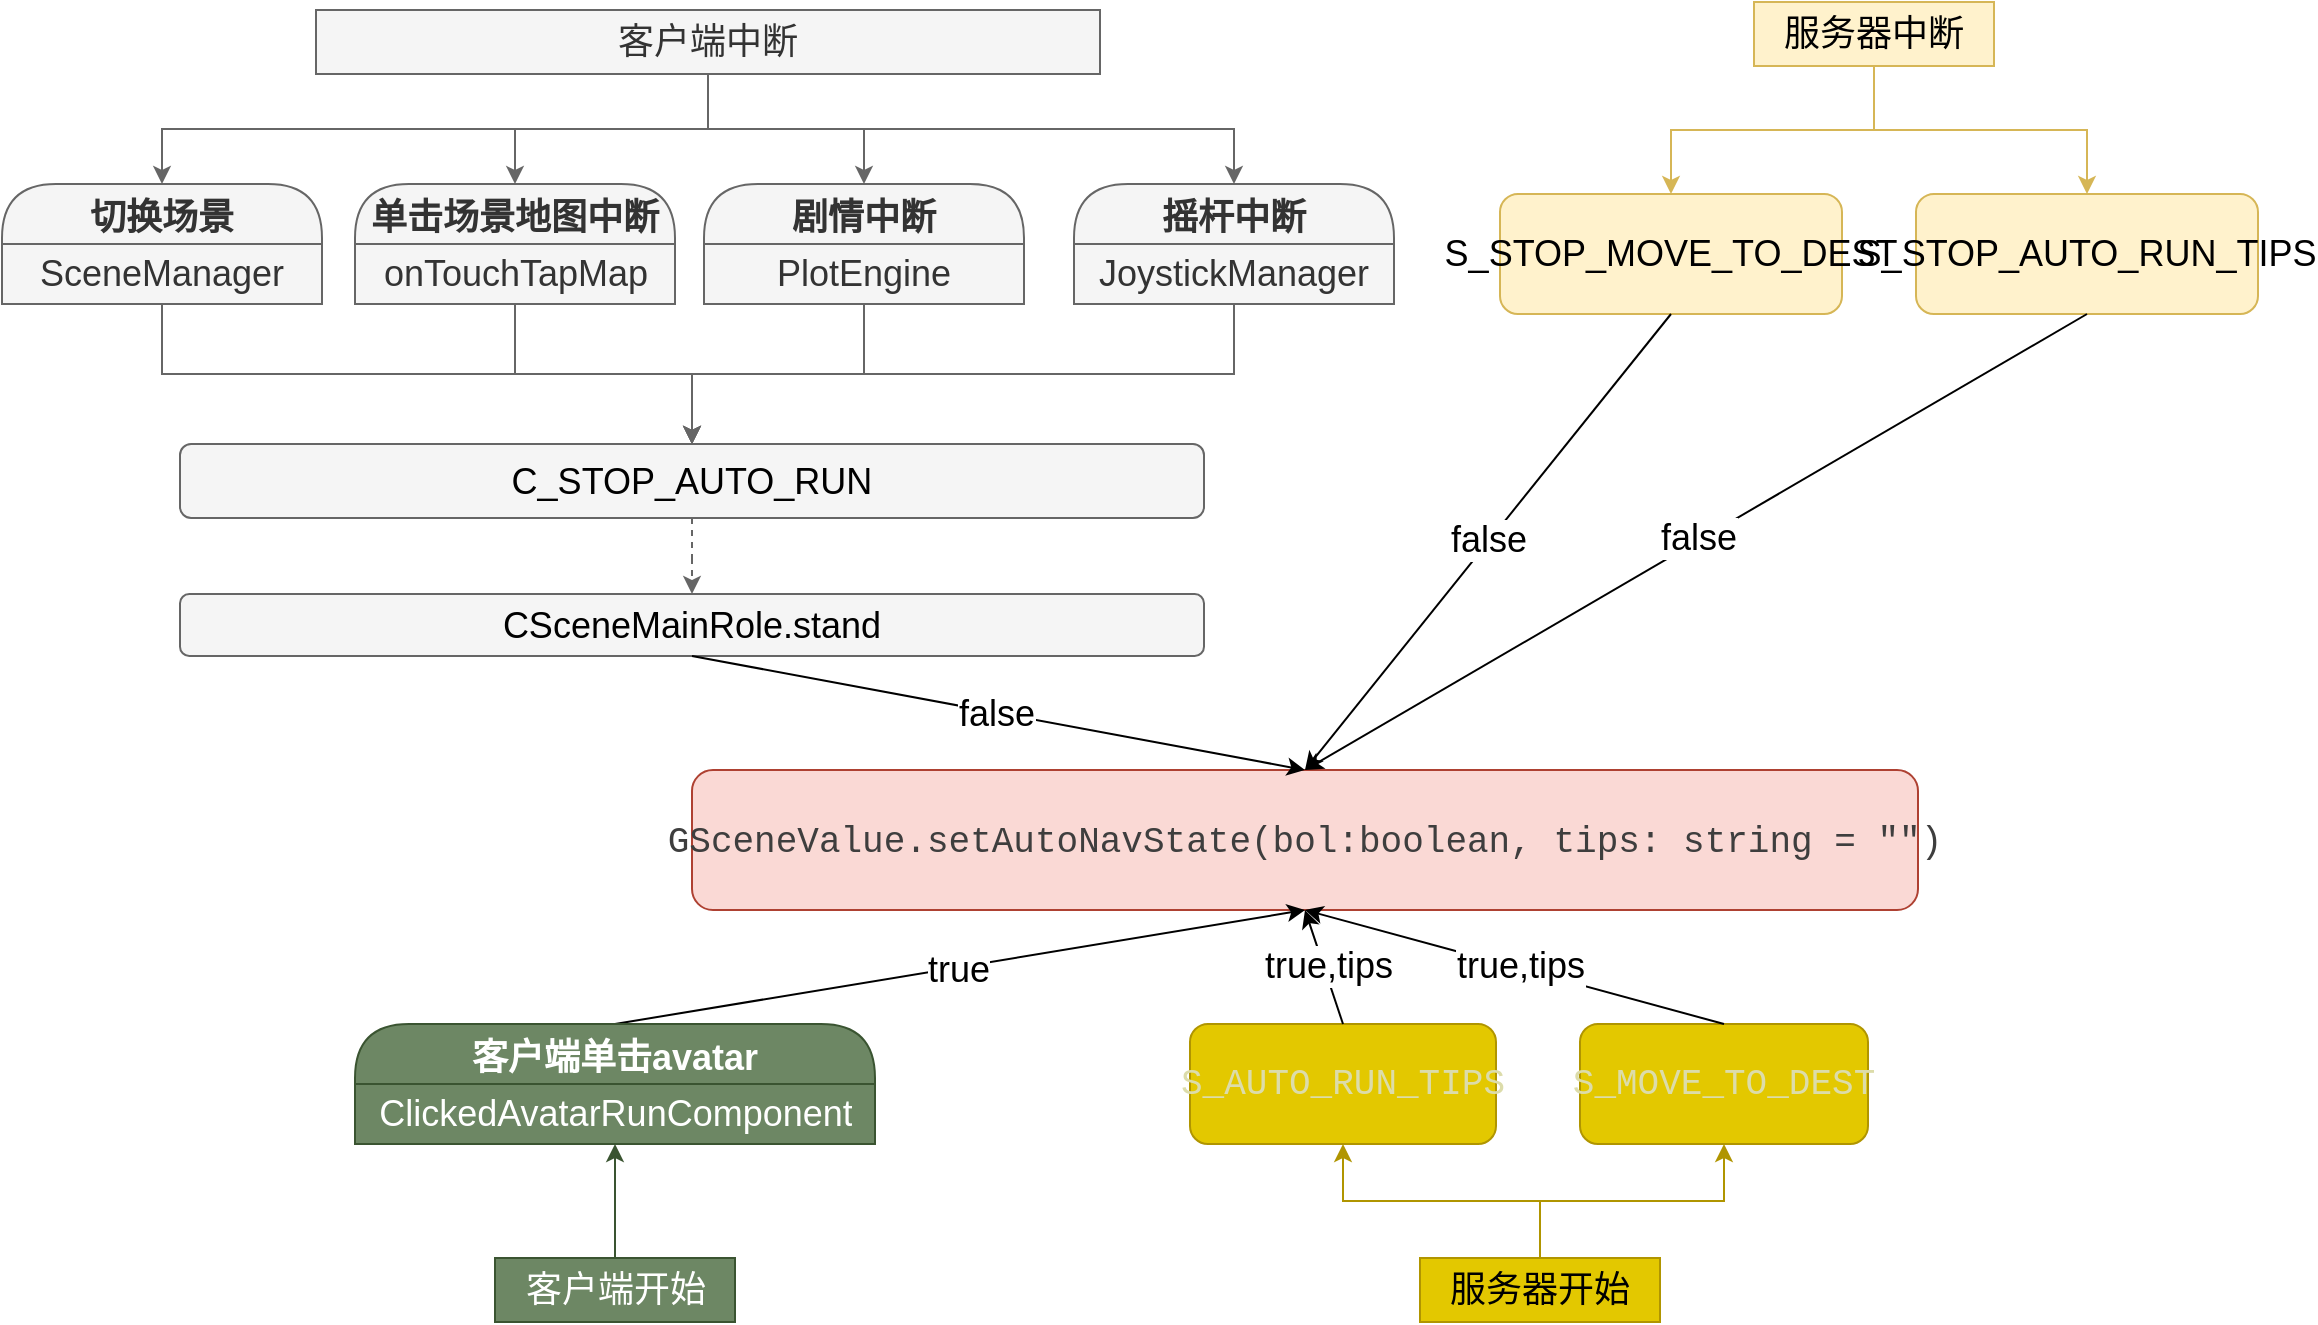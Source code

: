 <mxfile version="26.2.15">
  <diagram name="scene-自动跳字" id="J2ehZ6sOsOv02fXm8Qkl">
    <mxGraphModel dx="1678" dy="884" grid="0" gridSize="10" guides="1" tooltips="1" connect="1" arrows="1" fold="1" page="1" pageScale="1" pageWidth="1169" pageHeight="827" math="0" shadow="0">
      <root>
        <mxCell id="0" />
        <mxCell id="1" parent="0" />
        <mxCell id="8b7YJ0NyoQlzl8s_d_WU-79" style="edgeStyle=orthogonalEdgeStyle;rounded=0;orthogonalLoop=1;jettySize=auto;html=1;dashed=1;fillColor=#f5f5f5;strokeColor=#666666;fontSize=18;" edge="1" parent="1" source="8b7YJ0NyoQlzl8s_d_WU-1" target="8b7YJ0NyoQlzl8s_d_WU-29">
          <mxGeometry relative="1" as="geometry" />
        </mxCell>
        <mxCell id="8b7YJ0NyoQlzl8s_d_WU-1" value="C_STOP_AUTO_RUN" style="rounded=1;whiteSpace=wrap;html=1;fillColor=#f5f5f5;strokeColor=#666666;fontSize=18;" vertex="1" parent="1">
          <mxGeometry x="107" y="289" width="512" height="37" as="geometry" />
        </mxCell>
        <mxCell id="8b7YJ0NyoQlzl8s_d_WU-3" value="S_STOP_MOVE_TO_DEST" style="rounded=1;whiteSpace=wrap;html=1;fillColor=#fff2cc;strokeColor=#d6b656;fontSize=18;" vertex="1" parent="1">
          <mxGeometry x="767" y="164" width="171" height="60" as="geometry" />
        </mxCell>
        <mxCell id="8b7YJ0NyoQlzl8s_d_WU-4" value="S_STOP_AUTO_RUN_TIPS" style="rounded=1;whiteSpace=wrap;html=1;fillColor=#fff2cc;strokeColor=#d6b656;fontSize=18;" vertex="1" parent="1">
          <mxGeometry x="975" y="164" width="171" height="60" as="geometry" />
        </mxCell>
        <mxCell id="8b7YJ0NyoQlzl8s_d_WU-5" value="&lt;div style=&quot;line-height: 19px; color: rgb(204, 204, 204);&quot;&gt;&lt;font face=&quot;Consolas, Courier New, monospace&quot; color=&quot;#3e3e3e&quot;&gt;&lt;span style=&quot;white-space: pre;&quot;&gt;GSceneValue.setAutoNavState(bol:boolean, tips: string = &quot;&quot;)&lt;/span&gt;&lt;/font&gt;&lt;/div&gt;" style="rounded=1;whiteSpace=wrap;html=1;fillColor=#fad9d5;strokeColor=#ae4132;fontSize=18;" vertex="1" parent="1">
          <mxGeometry x="363" y="452" width="613" height="70" as="geometry" />
        </mxCell>
        <mxCell id="8b7YJ0NyoQlzl8s_d_WU-9" value="" style="endArrow=classic;html=1;rounded=0;exitX=0.5;exitY=1;exitDx=0;exitDy=0;entryX=0.5;entryY=0;entryDx=0;entryDy=0;fontSize=18;" edge="1" parent="1" source="8b7YJ0NyoQlzl8s_d_WU-4" target="8b7YJ0NyoQlzl8s_d_WU-5">
          <mxGeometry width="50" height="50" relative="1" as="geometry">
            <mxPoint x="863" y="379" as="sourcePoint" />
            <mxPoint x="913" y="329" as="targetPoint" />
          </mxGeometry>
        </mxCell>
        <mxCell id="8b7YJ0NyoQlzl8s_d_WU-10" value="false" style="edgeLabel;html=1;align=center;verticalAlign=middle;resizable=0;points=[];fontSize=18;" vertex="1" connectable="0" parent="8b7YJ0NyoQlzl8s_d_WU-9">
          <mxGeometry x="-0.009" y="-1" relative="1" as="geometry">
            <mxPoint as="offset" />
          </mxGeometry>
        </mxCell>
        <mxCell id="8b7YJ0NyoQlzl8s_d_WU-11" value="" style="endArrow=classic;html=1;rounded=0;exitX=0.5;exitY=1;exitDx=0;exitDy=0;entryX=0.5;entryY=0;entryDx=0;entryDy=0;fontSize=18;" edge="1" parent="1" source="8b7YJ0NyoQlzl8s_d_WU-3" target="8b7YJ0NyoQlzl8s_d_WU-5">
          <mxGeometry width="50" height="50" relative="1" as="geometry">
            <mxPoint x="876" y="260" as="sourcePoint" />
            <mxPoint x="492" y="487" as="targetPoint" />
          </mxGeometry>
        </mxCell>
        <mxCell id="8b7YJ0NyoQlzl8s_d_WU-12" value="false" style="edgeLabel;html=1;align=center;verticalAlign=middle;resizable=0;points=[];fontSize=18;" vertex="1" connectable="0" parent="8b7YJ0NyoQlzl8s_d_WU-11">
          <mxGeometry x="-0.009" y="-1" relative="1" as="geometry">
            <mxPoint as="offset" />
          </mxGeometry>
        </mxCell>
        <mxCell id="8b7YJ0NyoQlzl8s_d_WU-17" value="摇杆中断" style="swimlane;fontStyle=1;align=center;verticalAlign=middle;childLayout=stackLayout;horizontal=1;startSize=30;horizontalStack=0;resizeParent=0;resizeLast=1;container=0;fontColor=#333333;collapsible=0;rounded=1;arcSize=30;strokeColor=#666666;fillColor=#f5f5f5;swimlaneFillColor=#ffffc0;dropTarget=0;fontSize=18;" vertex="1" parent="1">
          <mxGeometry x="554" y="159" width="160" height="60" as="geometry" />
        </mxCell>
        <mxCell id="8b7YJ0NyoQlzl8s_d_WU-18" value="JoystickManager" style="text;html=1;strokeColor=#666666;fillColor=#f5f5f5;align=center;verticalAlign=middle;spacingLeft=4;spacingRight=4;whiteSpace=wrap;overflow=hidden;rotatable=0;fontColor=#333333;fontSize=18;" vertex="1" parent="8b7YJ0NyoQlzl8s_d_WU-17">
          <mxGeometry y="30" width="160" height="30" as="geometry" />
        </mxCell>
        <mxCell id="8b7YJ0NyoQlzl8s_d_WU-26" style="edgeStyle=orthogonalEdgeStyle;rounded=0;orthogonalLoop=1;jettySize=auto;html=1;fillColor=#fff2cc;strokeColor=#d6b656;fontSize=18;" edge="1" parent="1" source="8b7YJ0NyoQlzl8s_d_WU-25" target="8b7YJ0NyoQlzl8s_d_WU-3">
          <mxGeometry relative="1" as="geometry" />
        </mxCell>
        <mxCell id="8b7YJ0NyoQlzl8s_d_WU-27" style="edgeStyle=orthogonalEdgeStyle;rounded=0;orthogonalLoop=1;jettySize=auto;html=1;fillColor=#fff2cc;strokeColor=#d6b656;fontSize=18;" edge="1" parent="1" source="8b7YJ0NyoQlzl8s_d_WU-25" target="8b7YJ0NyoQlzl8s_d_WU-4">
          <mxGeometry relative="1" as="geometry" />
        </mxCell>
        <mxCell id="8b7YJ0NyoQlzl8s_d_WU-25" value="服务器中断" style="rounded=0;whiteSpace=wrap;html=1;fillColor=#fff2cc;strokeColor=#d6b656;fontSize=18;" vertex="1" parent="1">
          <mxGeometry x="894" y="68" width="120" height="32" as="geometry" />
        </mxCell>
        <mxCell id="8b7YJ0NyoQlzl8s_d_WU-29" value="CSceneMainRole.stand" style="rounded=1;whiteSpace=wrap;html=1;fillColor=#f5f5f5;strokeColor=#666666;fontSize=18;" vertex="1" parent="1">
          <mxGeometry x="107" y="364" width="512" height="31" as="geometry" />
        </mxCell>
        <mxCell id="8b7YJ0NyoQlzl8s_d_WU-77" style="edgeStyle=orthogonalEdgeStyle;rounded=0;orthogonalLoop=1;jettySize=auto;html=1;fillColor=#f5f5f5;strokeColor=#666666;fontSize=18;" edge="1" parent="1" source="8b7YJ0NyoQlzl8s_d_WU-33" target="8b7YJ0NyoQlzl8s_d_WU-1">
          <mxGeometry relative="1" as="geometry" />
        </mxCell>
        <mxCell id="8b7YJ0NyoQlzl8s_d_WU-33" value="剧情中断" style="swimlane;fontStyle=1;align=center;verticalAlign=middle;childLayout=stackLayout;horizontal=1;startSize=30;horizontalStack=0;resizeParent=0;resizeLast=1;container=0;collapsible=0;rounded=1;arcSize=30;swimlaneFillColor=#ffffc0;dropTarget=0;fillColor=#f5f5f5;fontColor=#333333;strokeColor=#666666;fontSize=18;" vertex="1" parent="1">
          <mxGeometry x="369" y="159" width="160" height="60" as="geometry" />
        </mxCell>
        <mxCell id="8b7YJ0NyoQlzl8s_d_WU-34" value="PlotEngine" style="text;html=1;align=center;verticalAlign=middle;spacingLeft=4;spacingRight=4;whiteSpace=wrap;overflow=hidden;rotatable=0;fillColor=#f5f5f5;fontColor=#333333;strokeColor=#666666;fontSize=18;" vertex="1" parent="8b7YJ0NyoQlzl8s_d_WU-33">
          <mxGeometry y="30" width="160" height="30" as="geometry" />
        </mxCell>
        <mxCell id="8b7YJ0NyoQlzl8s_d_WU-38" value="单击场景地图中断" style="swimlane;fontStyle=1;align=center;verticalAlign=middle;childLayout=stackLayout;horizontal=1;startSize=30;horizontalStack=0;resizeParent=0;resizeLast=1;container=0;collapsible=0;rounded=1;arcSize=30;swimlaneFillColor=#ffffc0;dropTarget=0;fillColor=#f5f5f5;fontColor=#333333;strokeColor=#666666;fontSize=18;" vertex="1" parent="1">
          <mxGeometry x="194.5" y="159" width="160" height="60" as="geometry" />
        </mxCell>
        <mxCell id="8b7YJ0NyoQlzl8s_d_WU-39" value="onTouchTapMap" style="text;html=1;align=center;verticalAlign=middle;spacingLeft=4;spacingRight=4;whiteSpace=wrap;overflow=hidden;rotatable=0;fillColor=#f5f5f5;fontColor=#333333;strokeColor=#666666;fontSize=18;" vertex="1" parent="8b7YJ0NyoQlzl8s_d_WU-38">
          <mxGeometry y="30" width="160" height="30" as="geometry" />
        </mxCell>
        <mxCell id="8b7YJ0NyoQlzl8s_d_WU-42" value="切换场景" style="swimlane;fontStyle=1;align=center;verticalAlign=middle;childLayout=stackLayout;horizontal=1;startSize=30;horizontalStack=0;resizeParent=0;resizeLast=1;container=0;collapsible=0;rounded=1;arcSize=30;swimlaneFillColor=#ffffc0;dropTarget=0;fillColor=#f5f5f5;fontColor=#333333;strokeColor=#666666;fontSize=18;" vertex="1" parent="1">
          <mxGeometry x="18" y="159" width="160" height="60" as="geometry" />
        </mxCell>
        <mxCell id="8b7YJ0NyoQlzl8s_d_WU-43" value="SceneManager" style="text;html=1;align=center;verticalAlign=middle;spacingLeft=4;spacingRight=4;whiteSpace=wrap;overflow=hidden;rotatable=0;fillColor=#f5f5f5;fontColor=#333333;strokeColor=#666666;fontSize=18;" vertex="1" parent="8b7YJ0NyoQlzl8s_d_WU-42">
          <mxGeometry y="30" width="160" height="30" as="geometry" />
        </mxCell>
        <mxCell id="8b7YJ0NyoQlzl8s_d_WU-47" value="" style="endArrow=classic;html=1;rounded=0;entryX=0.5;entryY=1;entryDx=0;entryDy=0;exitX=0.5;exitY=0;exitDx=0;exitDy=0;fontSize=18;" edge="1" parent="1" source="8b7YJ0NyoQlzl8s_d_WU-80" target="8b7YJ0NyoQlzl8s_d_WU-5">
          <mxGeometry width="50" height="50" relative="1" as="geometry">
            <mxPoint x="400.777" y="633" as="sourcePoint" />
            <mxPoint x="652" y="556" as="targetPoint" />
          </mxGeometry>
        </mxCell>
        <mxCell id="8b7YJ0NyoQlzl8s_d_WU-48" value="true" style="edgeLabel;html=1;align=center;verticalAlign=middle;resizable=0;points=[];fontSize=18;" vertex="1" connectable="0" parent="8b7YJ0NyoQlzl8s_d_WU-47">
          <mxGeometry x="-0.009" y="-1" relative="1" as="geometry">
            <mxPoint as="offset" />
          </mxGeometry>
        </mxCell>
        <mxCell id="8b7YJ0NyoQlzl8s_d_WU-51" value="&lt;div style=&quot;font-family: Consolas, &amp;quot;Courier New&amp;quot;, monospace; line-height: 19px; white-space: pre;&quot;&gt;&lt;span&gt;&lt;font style=&quot;color: light-dark(rgb(220, 220, 170), rgb(204, 229, 255));&quot;&gt;S_AUTO_RUN_TIPS&lt;/font&gt;&lt;/span&gt;&lt;/div&gt;" style="rounded=1;whiteSpace=wrap;html=1;fillColor=#e3c800;fontColor=#000000;strokeColor=#B09500;fontSize=18;" vertex="1" parent="1">
          <mxGeometry x="612" y="579" width="153" height="60" as="geometry" />
        </mxCell>
        <mxCell id="8b7YJ0NyoQlzl8s_d_WU-54" value="" style="endArrow=classic;html=1;rounded=0;entryX=0.5;entryY=1;entryDx=0;entryDy=0;exitX=0.5;exitY=0;exitDx=0;exitDy=0;fontSize=18;" edge="1" parent="1" source="8b7YJ0NyoQlzl8s_d_WU-51" target="8b7YJ0NyoQlzl8s_d_WU-5">
          <mxGeometry width="50" height="50" relative="1" as="geometry">
            <mxPoint x="476" y="657" as="sourcePoint" />
            <mxPoint x="652" y="616" as="targetPoint" />
          </mxGeometry>
        </mxCell>
        <mxCell id="8b7YJ0NyoQlzl8s_d_WU-55" value="true,tips" style="edgeLabel;html=1;align=center;verticalAlign=middle;resizable=0;points=[];fontSize=18;" vertex="1" connectable="0" parent="8b7YJ0NyoQlzl8s_d_WU-54">
          <mxGeometry x="-0.009" y="-1" relative="1" as="geometry">
            <mxPoint x="1" as="offset" />
          </mxGeometry>
        </mxCell>
        <mxCell id="8b7YJ0NyoQlzl8s_d_WU-56" value="&lt;div style=&quot;font-family: Consolas, &amp;quot;Courier New&amp;quot;, monospace; line-height: 19px; white-space: pre;&quot;&gt;&lt;span&gt;&lt;font style=&quot;color: light-dark(rgb(220, 220, 170), rgb(204, 229, 255));&quot;&gt;S_MOVE_TO_DEST&lt;/font&gt;&lt;/span&gt;&lt;/div&gt;" style="rounded=1;whiteSpace=wrap;html=1;fillColor=#e3c800;fontColor=#000000;strokeColor=#B09500;fontSize=18;" vertex="1" parent="1">
          <mxGeometry x="807" y="579" width="144" height="60" as="geometry" />
        </mxCell>
        <mxCell id="8b7YJ0NyoQlzl8s_d_WU-57" value="" style="endArrow=classic;html=1;rounded=0;entryX=0.5;entryY=1;entryDx=0;entryDy=0;exitX=0.5;exitY=0;exitDx=0;exitDy=0;fontSize=18;" edge="1" parent="1" source="8b7YJ0NyoQlzl8s_d_WU-56" target="8b7YJ0NyoQlzl8s_d_WU-5">
          <mxGeometry width="50" height="50" relative="1" as="geometry">
            <mxPoint x="930" y="680" as="sourcePoint" />
            <mxPoint x="700" y="616" as="targetPoint" />
          </mxGeometry>
        </mxCell>
        <mxCell id="8b7YJ0NyoQlzl8s_d_WU-58" value="true,tips" style="edgeLabel;html=1;align=center;verticalAlign=middle;resizable=0;points=[];fontSize=18;" vertex="1" connectable="0" parent="8b7YJ0NyoQlzl8s_d_WU-57">
          <mxGeometry x="-0.009" y="-1" relative="1" as="geometry">
            <mxPoint x="1" as="offset" />
          </mxGeometry>
        </mxCell>
        <mxCell id="8b7YJ0NyoQlzl8s_d_WU-61" style="edgeStyle=orthogonalEdgeStyle;rounded=0;orthogonalLoop=1;jettySize=auto;html=1;fillColor=#e3c800;strokeColor=#B09500;fontSize=18;" edge="1" parent="1" source="8b7YJ0NyoQlzl8s_d_WU-59" target="8b7YJ0NyoQlzl8s_d_WU-56">
          <mxGeometry relative="1" as="geometry" />
        </mxCell>
        <mxCell id="8b7YJ0NyoQlzl8s_d_WU-62" style="edgeStyle=orthogonalEdgeStyle;rounded=0;orthogonalLoop=1;jettySize=auto;html=1;fillColor=#e3c800;strokeColor=#B09500;fontSize=18;" edge="1" parent="1" source="8b7YJ0NyoQlzl8s_d_WU-59" target="8b7YJ0NyoQlzl8s_d_WU-51">
          <mxGeometry relative="1" as="geometry" />
        </mxCell>
        <mxCell id="8b7YJ0NyoQlzl8s_d_WU-59" value="服务器开始" style="rounded=0;whiteSpace=wrap;html=1;fillColor=#e3c800;fontColor=#000000;strokeColor=#B09500;fontSize=18;" vertex="1" parent="1">
          <mxGeometry x="727" y="696" width="120" height="32" as="geometry" />
        </mxCell>
        <mxCell id="8b7YJ0NyoQlzl8s_d_WU-65" style="edgeStyle=orthogonalEdgeStyle;rounded=0;orthogonalLoop=1;jettySize=auto;html=1;fillColor=#6d8764;strokeColor=#3A5431;fontSize=18;" edge="1" parent="1" source="8b7YJ0NyoQlzl8s_d_WU-64" target="8b7YJ0NyoQlzl8s_d_WU-81">
          <mxGeometry relative="1" as="geometry">
            <mxPoint x="324.5" y="639" as="targetPoint" />
          </mxGeometry>
        </mxCell>
        <mxCell id="8b7YJ0NyoQlzl8s_d_WU-64" value="客户端开始" style="rounded=0;whiteSpace=wrap;html=1;fillColor=#6d8764;strokeColor=#3A5431;fontColor=#ffffff;fontSize=18;" vertex="1" parent="1">
          <mxGeometry x="264.5" y="696" width="120" height="32" as="geometry" />
        </mxCell>
        <mxCell id="8b7YJ0NyoQlzl8s_d_WU-66" value="" style="endArrow=classic;html=1;rounded=0;exitX=0.5;exitY=1;exitDx=0;exitDy=0;entryX=0.5;entryY=0;entryDx=0;entryDy=0;fontSize=18;" edge="1" parent="1" source="8b7YJ0NyoQlzl8s_d_WU-29" target="8b7YJ0NyoQlzl8s_d_WU-5">
          <mxGeometry width="50" height="50" relative="1" as="geometry">
            <mxPoint x="831" y="483" as="sourcePoint" />
            <mxPoint x="665" y="536" as="targetPoint" />
          </mxGeometry>
        </mxCell>
        <mxCell id="8b7YJ0NyoQlzl8s_d_WU-67" value="false" style="edgeLabel;html=1;align=center;verticalAlign=middle;resizable=0;points=[];fontSize=18;" vertex="1" connectable="0" parent="8b7YJ0NyoQlzl8s_d_WU-66">
          <mxGeometry x="-0.009" y="-1" relative="1" as="geometry">
            <mxPoint as="offset" />
          </mxGeometry>
        </mxCell>
        <mxCell id="8b7YJ0NyoQlzl8s_d_WU-70" style="edgeStyle=orthogonalEdgeStyle;rounded=0;orthogonalLoop=1;jettySize=auto;html=1;fillColor=#f5f5f5;strokeColor=#666666;fontSize=18;" edge="1" parent="1" source="8b7YJ0NyoQlzl8s_d_WU-68" target="8b7YJ0NyoQlzl8s_d_WU-42">
          <mxGeometry relative="1" as="geometry" />
        </mxCell>
        <mxCell id="8b7YJ0NyoQlzl8s_d_WU-71" style="edgeStyle=orthogonalEdgeStyle;rounded=0;orthogonalLoop=1;jettySize=auto;html=1;fillColor=#f5f5f5;strokeColor=#666666;fontSize=18;" edge="1" parent="1" source="8b7YJ0NyoQlzl8s_d_WU-68" target="8b7YJ0NyoQlzl8s_d_WU-38">
          <mxGeometry relative="1" as="geometry" />
        </mxCell>
        <mxCell id="8b7YJ0NyoQlzl8s_d_WU-72" style="edgeStyle=orthogonalEdgeStyle;rounded=0;orthogonalLoop=1;jettySize=auto;html=1;fillColor=#f5f5f5;strokeColor=#666666;fontSize=18;" edge="1" parent="1" source="8b7YJ0NyoQlzl8s_d_WU-68" target="8b7YJ0NyoQlzl8s_d_WU-33">
          <mxGeometry relative="1" as="geometry" />
        </mxCell>
        <mxCell id="8b7YJ0NyoQlzl8s_d_WU-74" style="edgeStyle=orthogonalEdgeStyle;rounded=0;orthogonalLoop=1;jettySize=auto;html=1;entryX=0.5;entryY=0;entryDx=0;entryDy=0;fillColor=#f5f5f5;strokeColor=#666666;fontSize=18;" edge="1" parent="1" source="8b7YJ0NyoQlzl8s_d_WU-68" target="8b7YJ0NyoQlzl8s_d_WU-17">
          <mxGeometry relative="1" as="geometry" />
        </mxCell>
        <mxCell id="8b7YJ0NyoQlzl8s_d_WU-68" value="客户端中断" style="rounded=0;whiteSpace=wrap;html=1;fillColor=#f5f5f5;fontColor=#333333;strokeColor=#666666;fontSize=18;" vertex="1" parent="1">
          <mxGeometry x="175" y="72" width="392" height="32" as="geometry" />
        </mxCell>
        <mxCell id="8b7YJ0NyoQlzl8s_d_WU-75" style="edgeStyle=orthogonalEdgeStyle;rounded=0;orthogonalLoop=1;jettySize=auto;html=1;fillColor=#f5f5f5;strokeColor=#666666;fontSize=18;" edge="1" parent="1" source="8b7YJ0NyoQlzl8s_d_WU-43" target="8b7YJ0NyoQlzl8s_d_WU-1">
          <mxGeometry relative="1" as="geometry" />
        </mxCell>
        <mxCell id="8b7YJ0NyoQlzl8s_d_WU-76" style="edgeStyle=orthogonalEdgeStyle;rounded=0;orthogonalLoop=1;jettySize=auto;html=1;fillColor=#f5f5f5;strokeColor=#666666;fontSize=18;" edge="1" parent="1" source="8b7YJ0NyoQlzl8s_d_WU-39" target="8b7YJ0NyoQlzl8s_d_WU-1">
          <mxGeometry relative="1" as="geometry" />
        </mxCell>
        <mxCell id="8b7YJ0NyoQlzl8s_d_WU-78" style="edgeStyle=orthogonalEdgeStyle;rounded=0;orthogonalLoop=1;jettySize=auto;html=1;fillColor=#f5f5f5;strokeColor=#666666;fontSize=18;" edge="1" parent="1" source="8b7YJ0NyoQlzl8s_d_WU-18" target="8b7YJ0NyoQlzl8s_d_WU-1">
          <mxGeometry relative="1" as="geometry" />
        </mxCell>
        <mxCell id="8b7YJ0NyoQlzl8s_d_WU-80" value="客户端单击avatar" style="swimlane;fontStyle=1;align=center;verticalAlign=middle;childLayout=stackLayout;horizontal=1;startSize=30;horizontalStack=0;resizeParent=0;resizeLast=1;container=0;collapsible=0;rounded=1;arcSize=30;strokeColor=#3A5431;fillColor=#6d8764;swimlaneFillColor=#ffffc0;dropTarget=0;fontColor=#ffffff;fontSize=18;" vertex="1" parent="1">
          <mxGeometry x="194.5" y="579" width="260" height="60" as="geometry" />
        </mxCell>
        <mxCell id="8b7YJ0NyoQlzl8s_d_WU-81" value="ClickedAvatarRunComponent" style="text;html=1;strokeColor=#3A5431;fillColor=#6d8764;align=center;verticalAlign=middle;spacingLeft=4;spacingRight=4;whiteSpace=wrap;overflow=hidden;rotatable=0;fontColor=#ffffff;fontSize=18;" vertex="1" parent="8b7YJ0NyoQlzl8s_d_WU-80">
          <mxGeometry y="30" width="260" height="30" as="geometry" />
        </mxCell>
      </root>
    </mxGraphModel>
  </diagram>
</mxfile>
